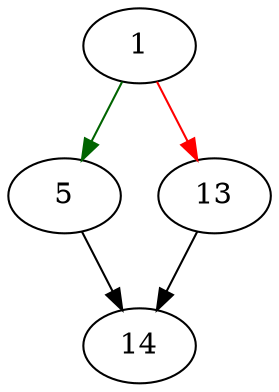 strict digraph "sqlite3_stmt_readonly" {
	// Node definitions.
	1 [entry=true];
	5;
	13;
	14;

	// Edge definitions.
	1 -> 5 [
		color=darkgreen
		cond=true
	];
	1 -> 13 [
		color=red
		cond=false
	];
	5 -> 14;
	13 -> 14;
}